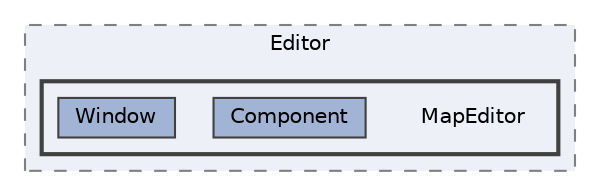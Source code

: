digraph "C:/Users/むずでょ/Documents/Unity Projects/RMU-1-00-00-Research/Assets/RPGMaker/Codebase/Editor/MapEditor"
{
 // LATEX_PDF_SIZE
  bgcolor="transparent";
  edge [fontname=Helvetica,fontsize=10,labelfontname=Helvetica,labelfontsize=10];
  node [fontname=Helvetica,fontsize=10,shape=box,height=0.2,width=0.4];
  compound=true
  subgraph clusterdir_74dced29a7a255bf47af63b9d5557679 {
    graph [ bgcolor="#edf0f7", pencolor="grey50", label="Editor", fontname=Helvetica,fontsize=10 style="filled,dashed", URL="dir_74dced29a7a255bf47af63b9d5557679.html",tooltip=""]
  subgraph clusterdir_0908cf6d4886ba6c7ba11cb0fab20989 {
    graph [ bgcolor="#edf0f7", pencolor="grey25", label="", fontname=Helvetica,fontsize=10 style="filled,bold", URL="dir_0908cf6d4886ba6c7ba11cb0fab20989.html",tooltip=""]
    dir_0908cf6d4886ba6c7ba11cb0fab20989 [shape=plaintext, label="MapEditor"];
  dir_1ca781768642a9cbbcae70dde68cb443 [label="Component", fillcolor="#a2b4d6", color="grey25", style="filled", URL="dir_1ca781768642a9cbbcae70dde68cb443.html",tooltip=""];
  dir_8d8e3a131a2e5507ef619996d869d482 [label="Window", fillcolor="#a2b4d6", color="grey25", style="filled", URL="dir_8d8e3a131a2e5507ef619996d869d482.html",tooltip=""];
  }
  }
}
